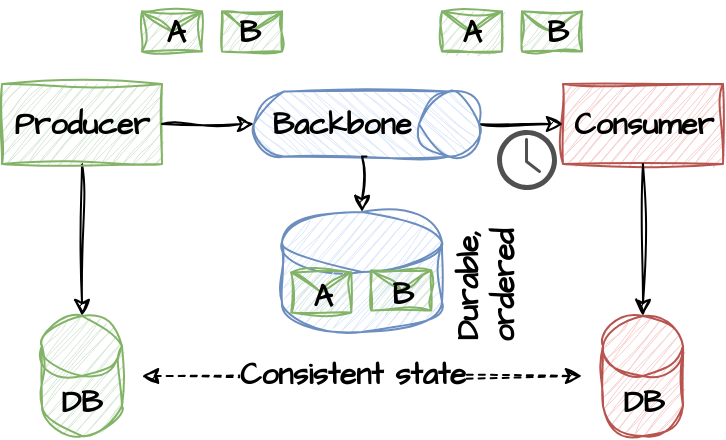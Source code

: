 <mxfile version="22.0.0" type="device">
  <diagram name="Page-1" id="5teIPHdFALnYnMfDJU84">
    <mxGraphModel dx="1032" dy="603" grid="1" gridSize="10" guides="1" tooltips="1" connect="1" arrows="1" fold="1" page="1" pageScale="1" pageWidth="827" pageHeight="1169" math="0" shadow="0">
      <root>
        <mxCell id="0" />
        <mxCell id="1" parent="0" />
        <mxCell id="LOcKeLG7FPWulvWLkRRe-8" style="edgeStyle=orthogonalEdgeStyle;rounded=0;sketch=1;hachureGap=4;jiggle=2;curveFitting=1;orthogonalLoop=1;jettySize=auto;html=1;exitX=0.5;exitY=1;exitDx=0;exitDy=0;fontFamily=Architects Daughter;fontSource=https%3A%2F%2Ffonts.googleapis.com%2Fcss%3Ffamily%3DArchitects%2BDaughter;fontSize=16;" parent="1" source="LOcKeLG7FPWulvWLkRRe-1" target="LOcKeLG7FPWulvWLkRRe-2" edge="1">
          <mxGeometry relative="1" as="geometry" />
        </mxCell>
        <mxCell id="LOcKeLG7FPWulvWLkRRe-1" value="&lt;b style=&quot;font-size: 15px;&quot;&gt;Producer&lt;/b&gt;" style="rounded=0;whiteSpace=wrap;html=1;sketch=1;hachureGap=4;jiggle=2;curveFitting=1;fontFamily=Architects Daughter;fontSource=https%3A%2F%2Ffonts.googleapis.com%2Fcss%3Ffamily%3DArchitects%2BDaughter;fontSize=15;fillColor=#d5e8d4;strokeColor=#82b366;" parent="1" vertex="1">
          <mxGeometry x="70" y="90" width="80" height="40" as="geometry" />
        </mxCell>
        <mxCell id="LOcKeLG7FPWulvWLkRRe-2" value="DB" style="shape=cylinder3;whiteSpace=wrap;html=1;boundedLbl=1;backgroundOutline=1;size=15;sketch=1;hachureGap=4;jiggle=2;curveFitting=1;fontFamily=Architects Daughter;fontSource=https%3A%2F%2Ffonts.googleapis.com%2Fcss%3Ffamily%3DArchitects%2BDaughter;fontSize=15;fontStyle=1;fillColor=#d5e8d4;strokeColor=#82b366;" parent="1" vertex="1">
          <mxGeometry x="90" y="206" width="40" height="60" as="geometry" />
        </mxCell>
        <mxCell id="LOcKeLG7FPWulvWLkRRe-3" value="&lt;b style=&quot;font-size: 15px;&quot;&gt;Consumer&lt;/b&gt;" style="rounded=0;whiteSpace=wrap;html=1;sketch=1;hachureGap=4;jiggle=2;curveFitting=1;fontFamily=Architects Daughter;fontSource=https%3A%2F%2Ffonts.googleapis.com%2Fcss%3Ffamily%3DArchitects%2BDaughter;fontSize=15;fillColor=#f8cecc;strokeColor=#b85450;" parent="1" vertex="1">
          <mxGeometry x="350.5" y="90" width="80" height="40" as="geometry" />
        </mxCell>
        <mxCell id="LOcKeLG7FPWulvWLkRRe-4" value="DB" style="shape=cylinder3;whiteSpace=wrap;html=1;boundedLbl=1;backgroundOutline=1;size=15;sketch=1;hachureGap=4;jiggle=2;curveFitting=1;fontFamily=Architects Daughter;fontSource=https%3A%2F%2Ffonts.googleapis.com%2Fcss%3Ffamily%3DArchitects%2BDaughter;fontSize=15;fontStyle=1;fillColor=#f8cecc;strokeColor=#b85450;" parent="1" vertex="1">
          <mxGeometry x="370.5" y="206" width="40" height="60" as="geometry" />
        </mxCell>
        <mxCell id="LOcKeLG7FPWulvWLkRRe-7" style="edgeStyle=orthogonalEdgeStyle;rounded=0;sketch=1;hachureGap=4;jiggle=2;curveFitting=1;orthogonalLoop=1;jettySize=auto;html=1;exitX=0.5;exitY=0;exitDx=0;exitDy=0;exitPerimeter=0;entryX=0;entryY=0.5;entryDx=0;entryDy=0;fontFamily=Architects Daughter;fontSource=https%3A%2F%2Ffonts.googleapis.com%2Fcss%3Ffamily%3DArchitects%2BDaughter;fontSize=16;" parent="1" source="LOcKeLG7FPWulvWLkRRe-5" target="LOcKeLG7FPWulvWLkRRe-3" edge="1">
          <mxGeometry relative="1" as="geometry" />
        </mxCell>
        <mxCell id="LOcKeLG7FPWulvWLkRRe-5" value="&lt;b style=&quot;font-size: 15px;&quot;&gt;Backbone&lt;/b&gt;" style="shape=cylinder3;whiteSpace=wrap;html=1;boundedLbl=1;backgroundOutline=1;size=15;sketch=1;hachureGap=4;jiggle=2;curveFitting=1;fontFamily=Architects Daughter;fontSource=https%3A%2F%2Ffonts.googleapis.com%2Fcss%3Ffamily%3DArchitects%2BDaughter;fontSize=15;rotation=90;horizontal=0;fillColor=#dae8fc;strokeColor=#6c8ebf;" parent="1" vertex="1">
          <mxGeometry x="236" y="53.75" width="32.5" height="112.5" as="geometry" />
        </mxCell>
        <mxCell id="LOcKeLG7FPWulvWLkRRe-6" style="edgeStyle=orthogonalEdgeStyle;rounded=0;sketch=1;hachureGap=4;jiggle=2;curveFitting=1;orthogonalLoop=1;jettySize=auto;html=1;exitX=1;exitY=0.5;exitDx=0;exitDy=0;entryX=0.5;entryY=1;entryDx=0;entryDy=0;entryPerimeter=0;fontFamily=Architects Daughter;fontSource=https%3A%2F%2Ffonts.googleapis.com%2Fcss%3Ffamily%3DArchitects%2BDaughter;fontSize=16;" parent="1" source="LOcKeLG7FPWulvWLkRRe-1" target="LOcKeLG7FPWulvWLkRRe-5" edge="1">
          <mxGeometry relative="1" as="geometry" />
        </mxCell>
        <mxCell id="LOcKeLG7FPWulvWLkRRe-9" style="edgeStyle=orthogonalEdgeStyle;rounded=0;sketch=1;hachureGap=4;jiggle=2;curveFitting=1;orthogonalLoop=1;jettySize=auto;html=1;exitX=0.5;exitY=1;exitDx=0;exitDy=0;entryX=0.5;entryY=0;entryDx=0;entryDy=0;entryPerimeter=0;fontFamily=Architects Daughter;fontSource=https%3A%2F%2Ffonts.googleapis.com%2Fcss%3Ffamily%3DArchitects%2BDaughter;fontSize=16;" parent="1" source="LOcKeLG7FPWulvWLkRRe-3" target="LOcKeLG7FPWulvWLkRRe-4" edge="1">
          <mxGeometry relative="1" as="geometry" />
        </mxCell>
        <mxCell id="LOcKeLG7FPWulvWLkRRe-10" value="" style="shape=message;html=1;html=1;outlineConnect=0;labelPosition=center;verticalLabelPosition=bottom;align=center;verticalAlign=top;sketch=1;hachureGap=4;jiggle=2;curveFitting=1;fontFamily=Architects Daughter;fontSource=https%3A%2F%2Ffonts.googleapis.com%2Fcss%3Ffamily%3DArchitects%2BDaughter;fontSize=20;fillColor=#d5e8d4;strokeColor=#82b366;" parent="1" vertex="1">
          <mxGeometry x="140" y="53.75" width="30" height="20" as="geometry" />
        </mxCell>
        <mxCell id="LOcKeLG7FPWulvWLkRRe-11" value="" style="shape=message;html=1;html=1;outlineConnect=0;labelPosition=center;verticalLabelPosition=bottom;align=center;verticalAlign=top;sketch=1;hachureGap=4;jiggle=2;curveFitting=1;fontFamily=Architects Daughter;fontSource=https%3A%2F%2Ffonts.googleapis.com%2Fcss%3Ffamily%3DArchitects%2BDaughter;fontSize=20;fillColor=#d5e8d4;strokeColor=#82b366;" parent="1" vertex="1">
          <mxGeometry x="180" y="53.75" width="30" height="20" as="geometry" />
        </mxCell>
        <mxCell id="LOcKeLG7FPWulvWLkRRe-12" value="" style="endArrow=classic;startArrow=classic;html=1;rounded=0;sketch=1;hachureGap=4;jiggle=2;curveFitting=1;fontFamily=Architects Daughter;fontSource=https%3A%2F%2Ffonts.googleapis.com%2Fcss%3Ffamily%3DArchitects%2BDaughter;fontSize=16;dashed=1;" parent="1" edge="1">
          <mxGeometry width="50" height="50" relative="1" as="geometry">
            <mxPoint x="140" y="236" as="sourcePoint" />
            <mxPoint x="360" y="236" as="targetPoint" />
          </mxGeometry>
        </mxCell>
        <mxCell id="LOcKeLG7FPWulvWLkRRe-13" value="&lt;b&gt;Consistent state&lt;/b&gt;" style="edgeLabel;html=1;align=center;verticalAlign=middle;resizable=0;points=[];fontSize=15;fontFamily=Architects Daughter;fontStyle=0" parent="LOcKeLG7FPWulvWLkRRe-12" vertex="1" connectable="0">
          <mxGeometry x="-0.109" y="1" relative="1" as="geometry">
            <mxPoint x="7" as="offset" />
          </mxGeometry>
        </mxCell>
        <mxCell id="gym8r9H-MmM8O39y2dMS-5" value="" style="shape=message;html=1;html=1;outlineConnect=0;labelPosition=center;verticalLabelPosition=bottom;align=center;verticalAlign=top;sketch=1;hachureGap=4;jiggle=2;curveFitting=1;fontFamily=Architects Daughter;fontSource=https%3A%2F%2Ffonts.googleapis.com%2Fcss%3Ffamily%3DArchitects%2BDaughter;fontSize=20;fillColor=#d5e8d4;strokeColor=#82b366;" vertex="1" parent="1">
          <mxGeometry x="290" y="53.75" width="30" height="20" as="geometry" />
        </mxCell>
        <mxCell id="gym8r9H-MmM8O39y2dMS-6" value="" style="shape=message;html=1;html=1;outlineConnect=0;labelPosition=center;verticalLabelPosition=bottom;align=center;verticalAlign=top;sketch=1;hachureGap=4;jiggle=2;curveFitting=1;fontFamily=Architects Daughter;fontSource=https%3A%2F%2Ffonts.googleapis.com%2Fcss%3Ffamily%3DArchitects%2BDaughter;fontSize=20;fillColor=#d5e8d4;strokeColor=#82b366;" vertex="1" parent="1">
          <mxGeometry x="330" y="53.75" width="30" height="20" as="geometry" />
        </mxCell>
        <mxCell id="gym8r9H-MmM8O39y2dMS-9" value="Durable, ordered" style="shape=cylinder3;whiteSpace=wrap;html=1;boundedLbl=1;backgroundOutline=1;size=15;sketch=1;hachureGap=4;jiggle=2;curveFitting=1;fontFamily=Architects Daughter;fontSource=https%3A%2F%2Ffonts.googleapis.com%2Fcss%3Ffamily%3DArchitects%2BDaughter;fontSize=15;fillColor=#dae8fc;strokeColor=#6c8ebf;horizontal=0;verticalAlign=bottom;spacingRight=0;spacingBottom=-42;spacingLeft=12;fontStyle=1" vertex="1" parent="1">
          <mxGeometry x="210" y="154" width="80" height="60" as="geometry" />
        </mxCell>
        <mxCell id="gym8r9H-MmM8O39y2dMS-10" value="" style="shape=message;html=1;html=1;outlineConnect=0;labelPosition=center;verticalLabelPosition=bottom;align=center;verticalAlign=top;sketch=1;hachureGap=4;jiggle=2;curveFitting=1;fontFamily=Architects Daughter;fontSource=https%3A%2F%2Ffonts.googleapis.com%2Fcss%3Ffamily%3DArchitects%2BDaughter;fontSize=20;fillColor=#d5e8d4;strokeColor=#82b366;" vertex="1" parent="1">
          <mxGeometry x="214.63" y="184.25" width="30" height="20" as="geometry" />
        </mxCell>
        <mxCell id="gym8r9H-MmM8O39y2dMS-11" value="" style="shape=message;html=1;html=1;outlineConnect=0;labelPosition=center;verticalLabelPosition=bottom;align=center;verticalAlign=top;sketch=1;hachureGap=4;jiggle=2;curveFitting=1;fontFamily=Architects Daughter;fontSource=https%3A%2F%2Ffonts.googleapis.com%2Fcss%3Ffamily%3DArchitects%2BDaughter;fontSize=20;fillColor=#d5e8d4;strokeColor=#82b366;" vertex="1" parent="1">
          <mxGeometry x="254.63" y="183.25" width="30" height="20" as="geometry" />
        </mxCell>
        <mxCell id="gym8r9H-MmM8O39y2dMS-12" style="edgeStyle=orthogonalEdgeStyle;rounded=0;sketch=1;hachureGap=4;jiggle=2;curveFitting=1;orthogonalLoop=1;jettySize=auto;html=1;exitX=1;exitY=0.5;exitDx=0;exitDy=0;exitPerimeter=0;entryX=0.5;entryY=0;entryDx=0;entryDy=0;entryPerimeter=0;fontFamily=Architects Daughter;fontSource=https%3A%2F%2Ffonts.googleapis.com%2Fcss%3Ffamily%3DArchitects%2BDaughter;fontSize=16;" edge="1" parent="1" source="LOcKeLG7FPWulvWLkRRe-5" target="gym8r9H-MmM8O39y2dMS-9">
          <mxGeometry relative="1" as="geometry" />
        </mxCell>
        <mxCell id="gym8r9H-MmM8O39y2dMS-13" value="" style="sketch=0;pointerEvents=1;shadow=0;dashed=0;html=1;strokeColor=none;fillColor=#505050;labelPosition=center;verticalLabelPosition=bottom;verticalAlign=top;outlineConnect=0;align=center;shape=mxgraph.office.concepts.clock;hachureGap=4;jiggle=2;curveFitting=1;fontFamily=Architects Daughter;fontSource=https%3A%2F%2Ffonts.googleapis.com%2Fcss%3Ffamily%3DArchitects%2BDaughter;fontSize=20;" vertex="1" parent="1">
          <mxGeometry x="317.5" y="113" width="30" height="30" as="geometry" />
        </mxCell>
        <mxCell id="gym8r9H-MmM8O39y2dMS-17" value="B" style="text;html=1;strokeColor=none;fillColor=none;align=center;verticalAlign=middle;whiteSpace=wrap;rounded=0;fontSize=15;fontFamily=Architects Daughter;fontStyle=1" vertex="1" parent="1">
          <mxGeometry x="317.5" y="48.75" width="60" height="30" as="geometry" />
        </mxCell>
        <mxCell id="gym8r9H-MmM8O39y2dMS-18" style="edgeStyle=orthogonalEdgeStyle;rounded=0;sketch=1;hachureGap=4;jiggle=2;curveFitting=1;orthogonalLoop=1;jettySize=auto;html=1;exitX=0.5;exitY=1;exitDx=0;exitDy=0;fontFamily=Architects Daughter;fontSource=https%3A%2F%2Ffonts.googleapis.com%2Fcss%3Ffamily%3DArchitects%2BDaughter;fontSize=16;" edge="1" parent="1" source="gym8r9H-MmM8O39y2dMS-17" target="gym8r9H-MmM8O39y2dMS-17">
          <mxGeometry relative="1" as="geometry" />
        </mxCell>
        <mxCell id="gym8r9H-MmM8O39y2dMS-19" value="A" style="text;html=1;strokeColor=none;fillColor=none;align=center;verticalAlign=middle;whiteSpace=wrap;rounded=0;fontSize=15;fontFamily=Architects Daughter;fontStyle=1" vertex="1" parent="1">
          <mxGeometry x="127" y="48.75" width="60" height="30" as="geometry" />
        </mxCell>
        <mxCell id="gym8r9H-MmM8O39y2dMS-20" value="B" style="text;html=1;strokeColor=none;fillColor=none;align=center;verticalAlign=middle;whiteSpace=wrap;rounded=0;fontSize=15;fontFamily=Architects Daughter;fontStyle=1" vertex="1" parent="1">
          <mxGeometry x="164" y="48.75" width="60" height="30" as="geometry" />
        </mxCell>
        <mxCell id="gym8r9H-MmM8O39y2dMS-21" value="A" style="text;html=1;strokeColor=none;fillColor=none;align=center;verticalAlign=middle;whiteSpace=wrap;rounded=0;fontSize=15;fontFamily=Architects Daughter;fontStyle=1" vertex="1" parent="1">
          <mxGeometry x="275" y="48.75" width="60" height="30" as="geometry" />
        </mxCell>
        <mxCell id="gym8r9H-MmM8O39y2dMS-22" value="&lt;font style=&quot;font-size: 15px;&quot;&gt;A&lt;/font&gt;" style="text;html=1;align=center;verticalAlign=middle;resizable=0;points=[];autosize=1;strokeColor=none;fillColor=none;fontSize=20;fontFamily=Architects Daughter;fontStyle=1" vertex="1" parent="1">
          <mxGeometry x="214.63" y="174.25" width="30" height="40" as="geometry" />
        </mxCell>
        <mxCell id="gym8r9H-MmM8O39y2dMS-23" value="&lt;font style=&quot;font-size: 15px;&quot;&gt;B&lt;/font&gt;" style="text;html=1;align=center;verticalAlign=middle;resizable=0;points=[];autosize=1;strokeColor=none;fillColor=none;fontSize=20;fontFamily=Architects Daughter;fontStyle=1" vertex="1" parent="1">
          <mxGeometry x="254.63" y="173.25" width="30" height="40" as="geometry" />
        </mxCell>
      </root>
    </mxGraphModel>
  </diagram>
</mxfile>
